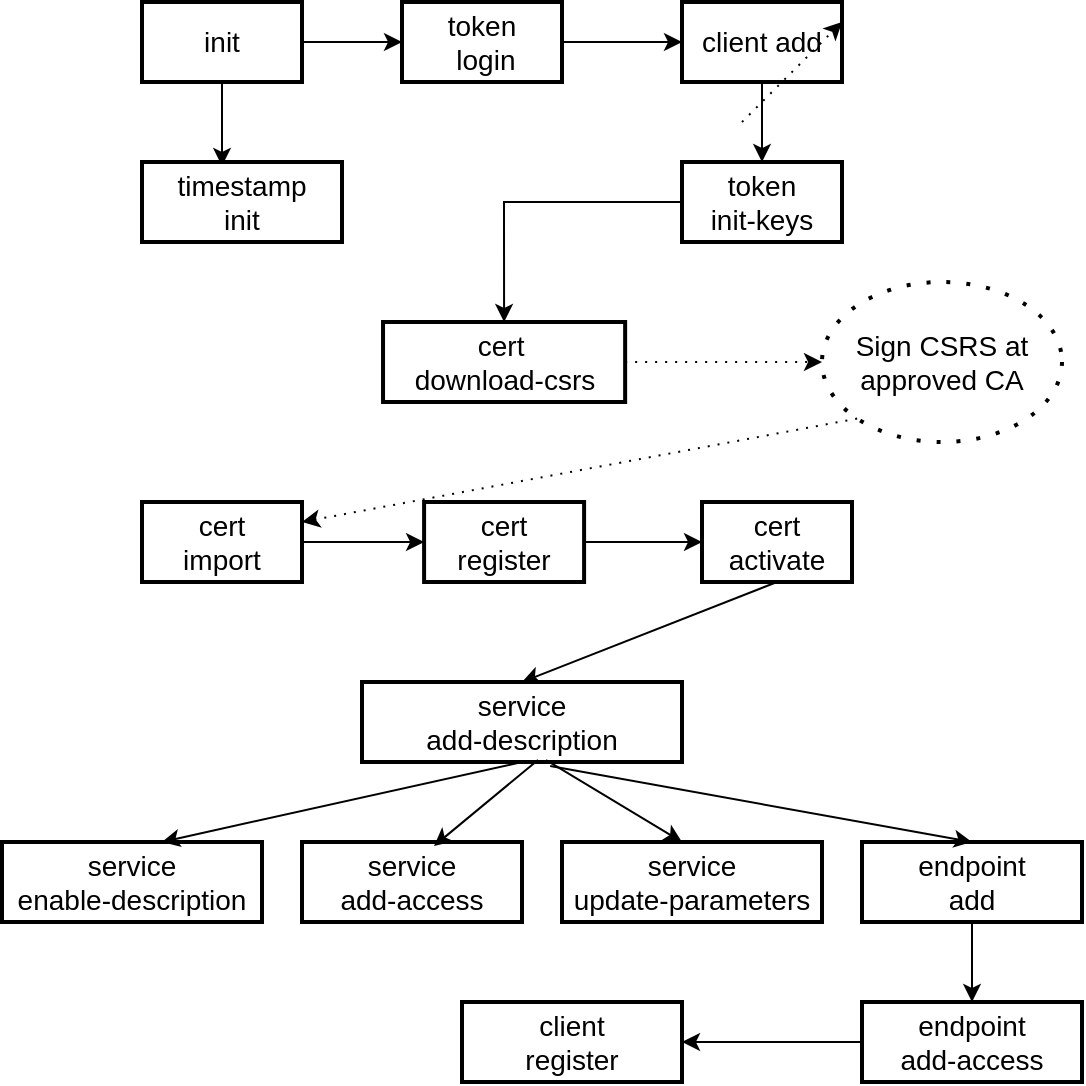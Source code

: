 <mxfile version="14.7.1" type="device"><diagram id="YYfslo-Hqc5B_5q7Xkts" name="Page-1"><mxGraphModel dx="1355" dy="774" grid="1" gridSize="10" guides="1" tooltips="1" connect="1" arrows="1" fold="1" page="1" pageScale="1" pageWidth="850" pageHeight="1100" math="0" shadow="0"><root><mxCell id="0"/><mxCell id="1" parent="0"/><mxCell id="SCQZ-P-CLqwWDkuBXMA--12" style="edgeStyle=orthogonalEdgeStyle;rounded=0;orthogonalLoop=1;jettySize=auto;html=1;fontFamily=Helvetica;fontSize=14;" edge="1" parent="1" source="SCQZ-P-CLqwWDkuBXMA--2" target="SCQZ-P-CLqwWDkuBXMA--10"><mxGeometry relative="1" as="geometry"/></mxCell><mxCell id="SCQZ-P-CLqwWDkuBXMA--17" style="edgeStyle=orthogonalEdgeStyle;rounded=0;orthogonalLoop=1;jettySize=auto;html=1;entryX=0.4;entryY=0.05;entryDx=0;entryDy=0;entryPerimeter=0;fontFamily=Helvetica;fontSize=14;" edge="1" parent="1" source="SCQZ-P-CLqwWDkuBXMA--2" target="SCQZ-P-CLqwWDkuBXMA--9"><mxGeometry relative="1" as="geometry"/></mxCell><mxCell id="SCQZ-P-CLqwWDkuBXMA--2" value="init" style="rounded=0;whiteSpace=wrap;html=1;strokeWidth=2;fontFamily=Helvetica;fontSize=14;fontStyle=0" vertex="1" parent="1"><mxGeometry x="160" y="50" width="80" height="40" as="geometry"/></mxCell><mxCell id="SCQZ-P-CLqwWDkuBXMA--9" value="timestamp&lt;br&gt;init" style="rounded=0;whiteSpace=wrap;html=1;strokeWidth=2;fontFamily=Helvetica;fontSize=14;fontStyle=0" vertex="1" parent="1"><mxGeometry x="160" y="130" width="100" height="40" as="geometry"/></mxCell><mxCell id="SCQZ-P-CLqwWDkuBXMA--13" style="edgeStyle=orthogonalEdgeStyle;rounded=0;orthogonalLoop=1;jettySize=auto;html=1;fontFamily=Helvetica;fontSize=14;" edge="1" parent="1" source="SCQZ-P-CLqwWDkuBXMA--10" target="SCQZ-P-CLqwWDkuBXMA--11"><mxGeometry relative="1" as="geometry"/></mxCell><mxCell id="SCQZ-P-CLqwWDkuBXMA--10" value="token&lt;br&gt;&amp;nbsp;login" style="rounded=0;whiteSpace=wrap;html=1;strokeWidth=2;fontFamily=Helvetica;fontSize=14;fontStyle=0" vertex="1" parent="1"><mxGeometry x="290" y="50" width="80" height="40" as="geometry"/></mxCell><mxCell id="SCQZ-P-CLqwWDkuBXMA--18" style="edgeStyle=orthogonalEdgeStyle;rounded=0;orthogonalLoop=1;jettySize=auto;html=1;entryX=0.5;entryY=0;entryDx=0;entryDy=0;fontFamily=Helvetica;fontSize=14;" edge="1" parent="1" source="SCQZ-P-CLqwWDkuBXMA--11" target="SCQZ-P-CLqwWDkuBXMA--14"><mxGeometry relative="1" as="geometry"/></mxCell><mxCell id="SCQZ-P-CLqwWDkuBXMA--11" value="client add" style="rounded=0;whiteSpace=wrap;html=1;strokeWidth=2;fontFamily=Helvetica;fontSize=14;fontStyle=0" vertex="1" parent="1"><mxGeometry x="430" y="50" width="80" height="40" as="geometry"/></mxCell><mxCell id="SCQZ-P-CLqwWDkuBXMA--20" style="edgeStyle=orthogonalEdgeStyle;rounded=0;orthogonalLoop=1;jettySize=auto;html=1;entryX=0.5;entryY=0;entryDx=0;entryDy=0;fontFamily=Helvetica;fontSize=14;" edge="1" parent="1" source="SCQZ-P-CLqwWDkuBXMA--14" target="SCQZ-P-CLqwWDkuBXMA--19"><mxGeometry relative="1" as="geometry"/></mxCell><mxCell id="SCQZ-P-CLqwWDkuBXMA--14" value="token &lt;br&gt;init-keys" style="rounded=0;whiteSpace=wrap;html=1;strokeWidth=2;fontFamily=Helvetica;fontSize=14;fontStyle=0" vertex="1" parent="1"><mxGeometry x="430" y="130" width="80" height="40" as="geometry"/></mxCell><mxCell id="SCQZ-P-CLqwWDkuBXMA--22" style="edgeStyle=orthogonalEdgeStyle;rounded=0;orthogonalLoop=1;jettySize=auto;html=1;entryX=0;entryY=0.5;entryDx=0;entryDy=0;fontFamily=Helvetica;fontSize=14;dashed=1;dashPattern=1 4;" edge="1" parent="1" source="SCQZ-P-CLqwWDkuBXMA--19" target="SCQZ-P-CLqwWDkuBXMA--21"><mxGeometry relative="1" as="geometry"/></mxCell><mxCell id="SCQZ-P-CLqwWDkuBXMA--19" value="cert&amp;nbsp;&lt;br&gt;download-csrs" style="rounded=0;whiteSpace=wrap;html=1;strokeWidth=2;fontFamily=Helvetica;fontSize=14;fontStyle=0" vertex="1" parent="1"><mxGeometry x="280.52" y="210" width="121.05" height="40" as="geometry"/></mxCell><mxCell id="SCQZ-P-CLqwWDkuBXMA--21" value="Sign CSRS at approved CA" style="ellipse;whiteSpace=wrap;html=1;fontFamily=Helvetica;fontSize=14;strokeWidth=2;dashed=1;dashPattern=1 4;" vertex="1" parent="1"><mxGeometry x="500" y="190" width="120" height="80" as="geometry"/></mxCell><mxCell id="SCQZ-P-CLqwWDkuBXMA--30" style="edgeStyle=orthogonalEdgeStyle;rounded=0;orthogonalLoop=1;jettySize=auto;html=1;entryX=0;entryY=0.5;entryDx=0;entryDy=0;fontFamily=Helvetica;fontSize=14;" edge="1" parent="1" source="SCQZ-P-CLqwWDkuBXMA--23" target="SCQZ-P-CLqwWDkuBXMA--27"><mxGeometry relative="1" as="geometry"/></mxCell><mxCell id="SCQZ-P-CLqwWDkuBXMA--23" value="cert&lt;br&gt;import" style="rounded=0;whiteSpace=wrap;html=1;strokeWidth=2;fontFamily=Helvetica;fontSize=14;fontStyle=0" vertex="1" parent="1"><mxGeometry x="160" y="300" width="80" height="40" as="geometry"/></mxCell><mxCell id="SCQZ-P-CLqwWDkuBXMA--25" value="" style="endArrow=classic;html=1;dashed=1;dashPattern=1 4;fontFamily=Helvetica;fontSize=14;" edge="1" parent="1"><mxGeometry width="50" height="50" relative="1" as="geometry"><mxPoint x="460" y="110" as="sourcePoint"/><mxPoint x="510" y="60" as="targetPoint"/></mxGeometry></mxCell><mxCell id="SCQZ-P-CLqwWDkuBXMA--26" value="" style="endArrow=classic;html=1;dashed=1;dashPattern=1 4;fontFamily=Helvetica;fontSize=14;exitX=0;exitY=1;exitDx=0;exitDy=0;entryX=1;entryY=0.25;entryDx=0;entryDy=0;" edge="1" parent="1" source="SCQZ-P-CLqwWDkuBXMA--21" target="SCQZ-P-CLqwWDkuBXMA--23"><mxGeometry width="50" height="50" relative="1" as="geometry"><mxPoint x="320" y="360" as="sourcePoint"/><mxPoint x="250" y="320" as="targetPoint"/></mxGeometry></mxCell><mxCell id="SCQZ-P-CLqwWDkuBXMA--31" style="edgeStyle=orthogonalEdgeStyle;rounded=0;orthogonalLoop=1;jettySize=auto;html=1;entryX=0;entryY=0.5;entryDx=0;entryDy=0;fontFamily=Helvetica;fontSize=14;" edge="1" parent="1" source="SCQZ-P-CLqwWDkuBXMA--27" target="SCQZ-P-CLqwWDkuBXMA--28"><mxGeometry relative="1" as="geometry"/></mxCell><mxCell id="SCQZ-P-CLqwWDkuBXMA--27" value="cert&lt;br&gt;register" style="rounded=0;whiteSpace=wrap;html=1;strokeWidth=2;fontFamily=Helvetica;fontSize=14;fontStyle=0" vertex="1" parent="1"><mxGeometry x="301.05" y="300" width="80" height="40" as="geometry"/></mxCell><mxCell id="SCQZ-P-CLqwWDkuBXMA--28" value="cert&lt;br&gt;activate" style="rounded=0;whiteSpace=wrap;html=1;strokeWidth=2;fontFamily=Helvetica;fontSize=14;fontStyle=0" vertex="1" parent="1"><mxGeometry x="440" y="300" width="75" height="40" as="geometry"/></mxCell><mxCell id="SCQZ-P-CLqwWDkuBXMA--29" value="service&lt;br&gt;add-description" style="rounded=0;whiteSpace=wrap;html=1;strokeWidth=2;fontFamily=Helvetica;fontSize=14;fontStyle=0" vertex="1" parent="1"><mxGeometry x="270" y="390" width="160" height="40" as="geometry"/></mxCell><mxCell id="SCQZ-P-CLqwWDkuBXMA--32" value="" style="endArrow=classic;html=1;fontFamily=Helvetica;fontSize=14;entryX=0.5;entryY=0;entryDx=0;entryDy=0;exitX=0.5;exitY=1;exitDx=0;exitDy=0;" edge="1" parent="1" source="SCQZ-P-CLqwWDkuBXMA--28" target="SCQZ-P-CLqwWDkuBXMA--29"><mxGeometry width="50" height="50" relative="1" as="geometry"><mxPoint x="460" y="160" as="sourcePoint"/><mxPoint x="510" y="110" as="targetPoint"/></mxGeometry></mxCell><mxCell id="SCQZ-P-CLqwWDkuBXMA--33" value="service&lt;br&gt;enable-description" style="rounded=0;whiteSpace=wrap;html=1;strokeWidth=2;fontFamily=Helvetica;fontSize=14;fontStyle=0" vertex="1" parent="1"><mxGeometry x="90" y="470" width="130" height="40" as="geometry"/></mxCell><mxCell id="SCQZ-P-CLqwWDkuBXMA--34" value="service&lt;br&gt;add-access" style="rounded=0;whiteSpace=wrap;html=1;strokeWidth=2;fontFamily=Helvetica;fontSize=14;fontStyle=0" vertex="1" parent="1"><mxGeometry x="240" y="470" width="110" height="40" as="geometry"/></mxCell><mxCell id="SCQZ-P-CLqwWDkuBXMA--35" value="service&lt;br&gt;update-parameters" style="rounded=0;whiteSpace=wrap;html=1;strokeWidth=2;fontFamily=Helvetica;fontSize=14;fontStyle=0" vertex="1" parent="1"><mxGeometry x="370" y="470" width="130" height="40" as="geometry"/></mxCell><mxCell id="SCQZ-P-CLqwWDkuBXMA--43" style="edgeStyle=orthogonalEdgeStyle;rounded=0;orthogonalLoop=1;jettySize=auto;html=1;entryX=0.5;entryY=0;entryDx=0;entryDy=0;fontFamily=Helvetica;fontSize=14;" edge="1" parent="1" source="SCQZ-P-CLqwWDkuBXMA--36" target="SCQZ-P-CLqwWDkuBXMA--42"><mxGeometry relative="1" as="geometry"/></mxCell><mxCell id="SCQZ-P-CLqwWDkuBXMA--36" value="endpoint&lt;br&gt;add" style="rounded=0;whiteSpace=wrap;html=1;strokeWidth=2;fontFamily=Helvetica;fontSize=14;fontStyle=0" vertex="1" parent="1"><mxGeometry x="520" y="470" width="110" height="40" as="geometry"/></mxCell><mxCell id="SCQZ-P-CLqwWDkuBXMA--38" value="" style="endArrow=classic;html=1;fontFamily=Helvetica;fontSize=14;exitX=0.5;exitY=1;exitDx=0;exitDy=0;entryX=0.615;entryY=0;entryDx=0;entryDy=0;entryPerimeter=0;" edge="1" parent="1" source="SCQZ-P-CLqwWDkuBXMA--29" target="SCQZ-P-CLqwWDkuBXMA--33"><mxGeometry width="50" height="50" relative="1" as="geometry"><mxPoint x="450" y="310" as="sourcePoint"/><mxPoint x="500" y="260" as="targetPoint"/></mxGeometry></mxCell><mxCell id="SCQZ-P-CLqwWDkuBXMA--39" value="" style="endArrow=classic;html=1;fontFamily=Helvetica;fontSize=14;exitX=0.55;exitY=0.975;exitDx=0;exitDy=0;entryX=0.6;entryY=0.05;entryDx=0;entryDy=0;entryPerimeter=0;exitPerimeter=0;" edge="1" parent="1" source="SCQZ-P-CLqwWDkuBXMA--29" target="SCQZ-P-CLqwWDkuBXMA--34"><mxGeometry width="50" height="50" relative="1" as="geometry"><mxPoint x="360" y="440" as="sourcePoint"/><mxPoint x="179.95" y="480" as="targetPoint"/></mxGeometry></mxCell><mxCell id="SCQZ-P-CLqwWDkuBXMA--40" value="" style="endArrow=classic;html=1;fontFamily=Helvetica;fontSize=14;exitX=0.575;exitY=0.975;exitDx=0;exitDy=0;exitPerimeter=0;" edge="1" parent="1" source="SCQZ-P-CLqwWDkuBXMA--29"><mxGeometry width="50" height="50" relative="1" as="geometry"><mxPoint x="368" y="439" as="sourcePoint"/><mxPoint x="430" y="470" as="targetPoint"/></mxGeometry></mxCell><mxCell id="SCQZ-P-CLqwWDkuBXMA--41" value="" style="endArrow=classic;html=1;fontFamily=Helvetica;fontSize=14;entryX=0.5;entryY=0;entryDx=0;entryDy=0;exitX=0.588;exitY=1.05;exitDx=0;exitDy=0;exitPerimeter=0;" edge="1" parent="1" source="SCQZ-P-CLqwWDkuBXMA--29" target="SCQZ-P-CLqwWDkuBXMA--36"><mxGeometry width="50" height="50" relative="1" as="geometry"><mxPoint x="372" y="439" as="sourcePoint"/><mxPoint x="440" y="480" as="targetPoint"/></mxGeometry></mxCell><mxCell id="SCQZ-P-CLqwWDkuBXMA--45" style="edgeStyle=orthogonalEdgeStyle;rounded=0;orthogonalLoop=1;jettySize=auto;html=1;fontFamily=Helvetica;fontSize=14;" edge="1" parent="1" source="SCQZ-P-CLqwWDkuBXMA--42" target="SCQZ-P-CLqwWDkuBXMA--44"><mxGeometry relative="1" as="geometry"/></mxCell><mxCell id="SCQZ-P-CLqwWDkuBXMA--42" value="endpoint&lt;br&gt;add-access" style="rounded=0;whiteSpace=wrap;html=1;strokeWidth=2;fontFamily=Helvetica;fontSize=14;fontStyle=0" vertex="1" parent="1"><mxGeometry x="520" y="550" width="110" height="40" as="geometry"/></mxCell><mxCell id="SCQZ-P-CLqwWDkuBXMA--44" value="client&lt;br&gt;register" style="rounded=0;whiteSpace=wrap;html=1;strokeWidth=2;fontFamily=Helvetica;fontSize=14;fontStyle=0" vertex="1" parent="1"><mxGeometry x="320" y="550" width="110" height="40" as="geometry"/></mxCell></root></mxGraphModel></diagram></mxfile>